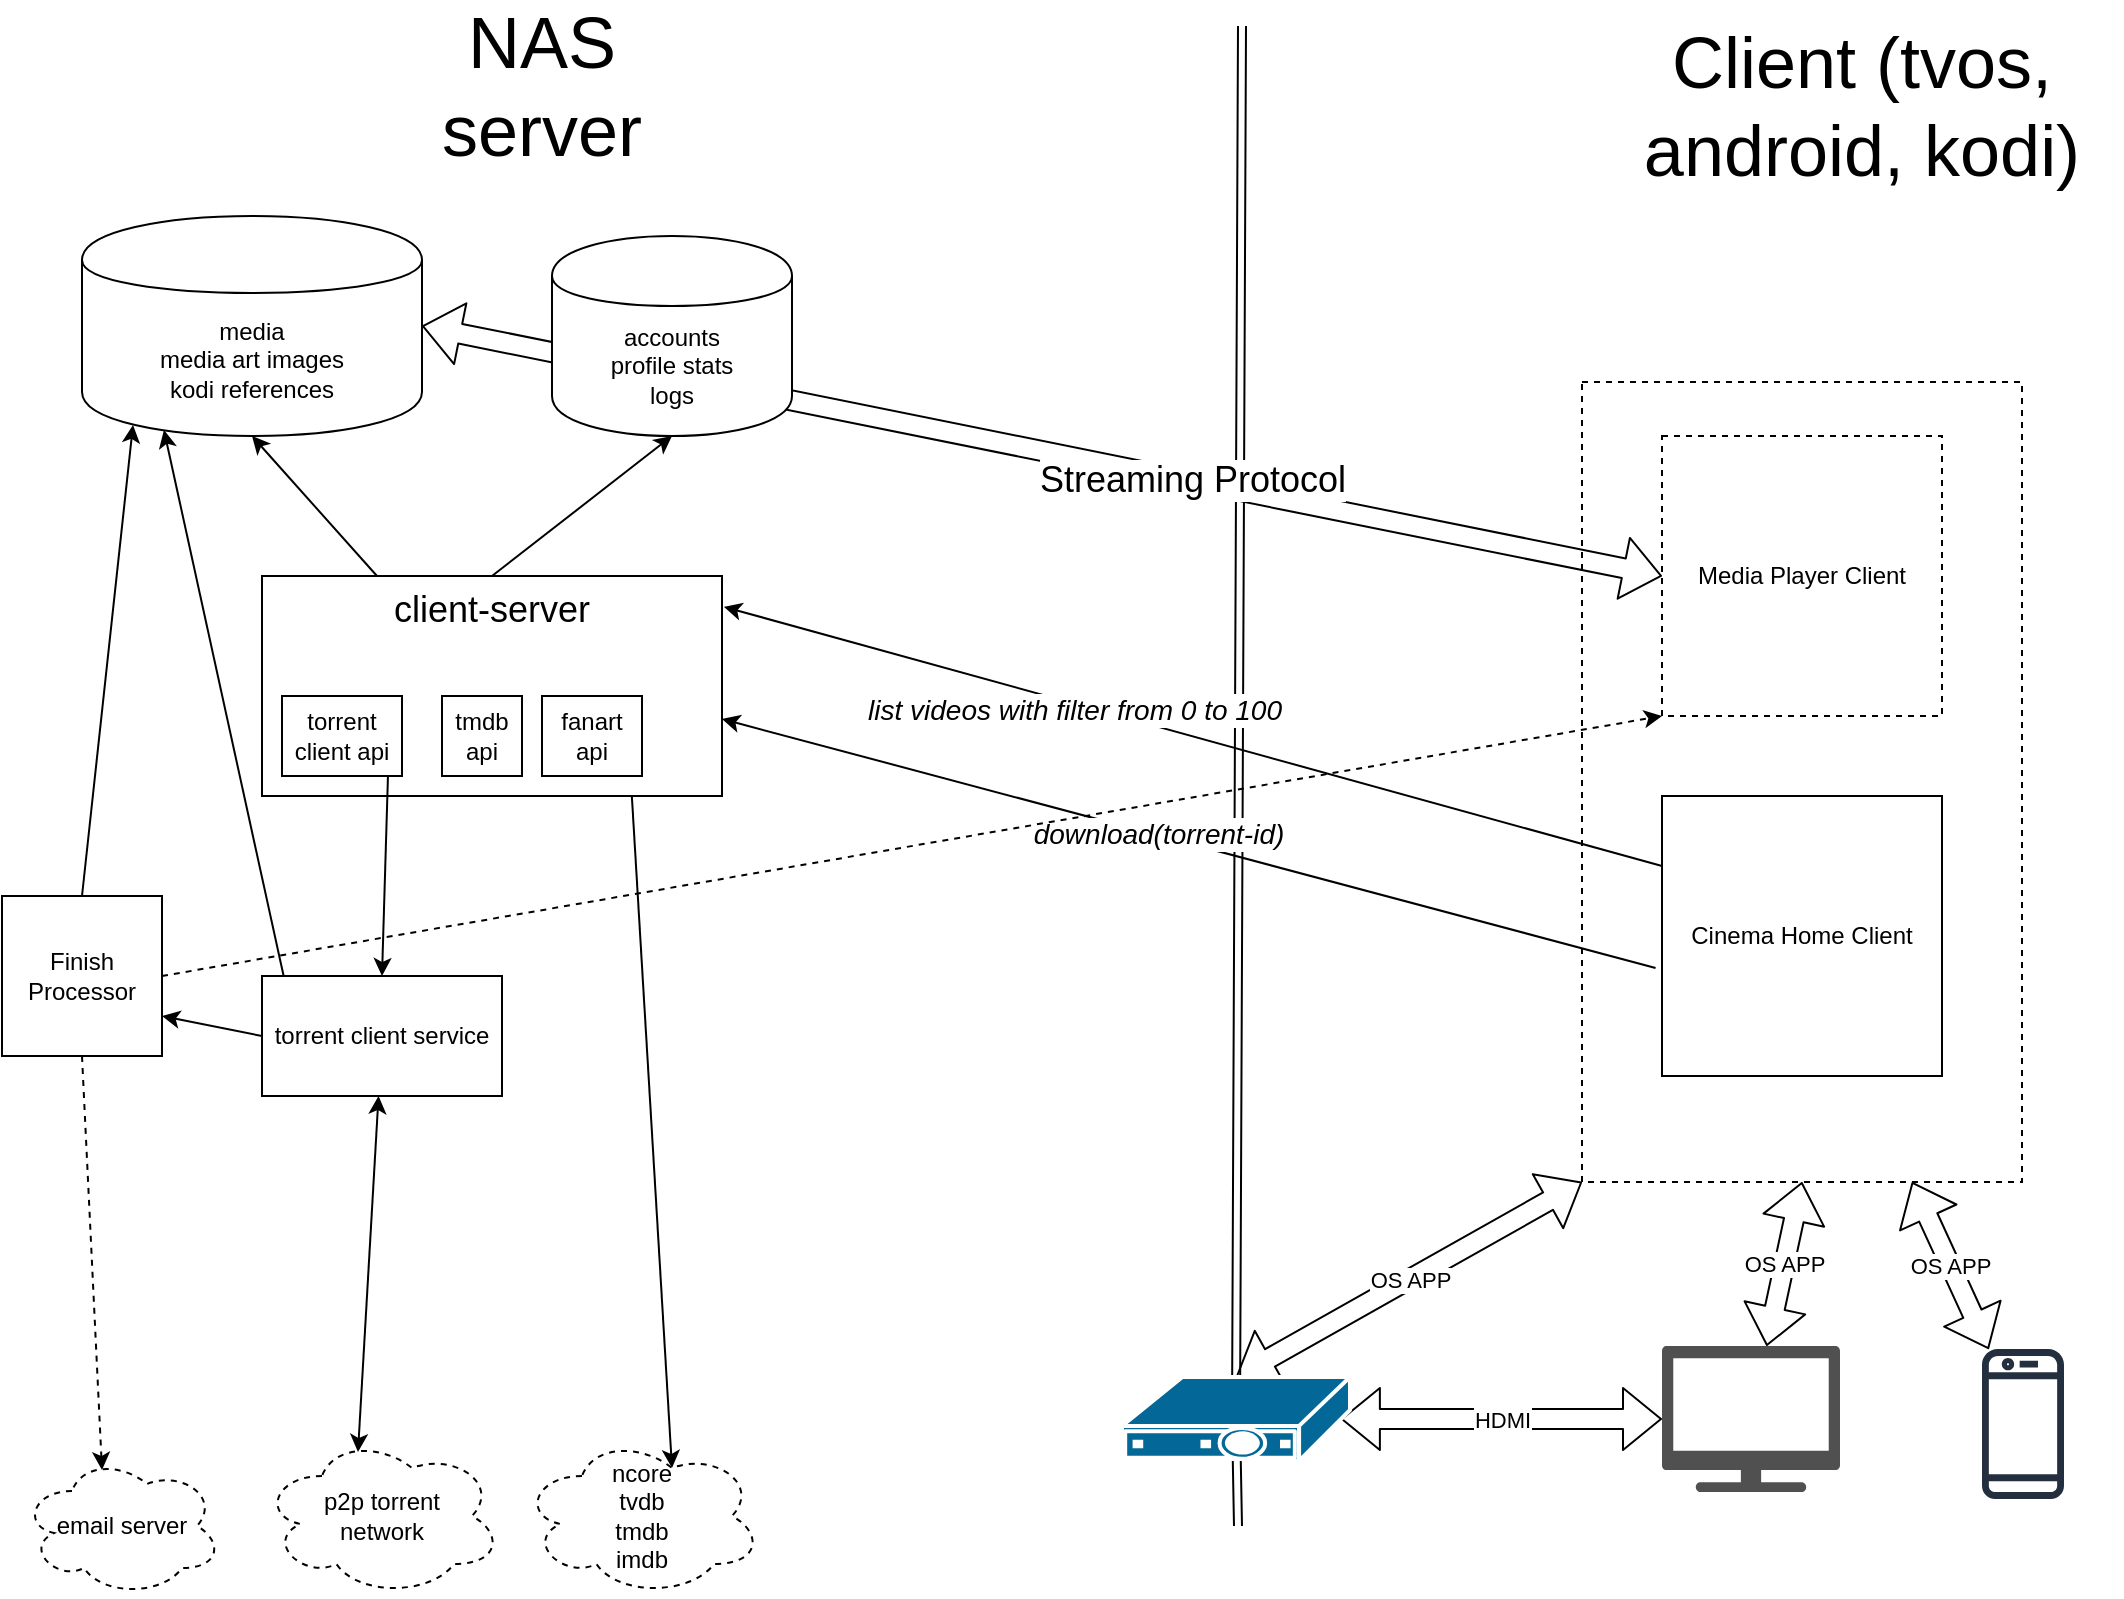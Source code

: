 <mxfile version="13.9.5" type="device" pages="3"><diagram id="fVHQTyX3sDQNiQ4uiKQq" name="HighLevel"><mxGraphModel dx="1422" dy="846" grid="1" gridSize="10" guides="1" tooltips="1" connect="1" arrows="1" fold="1" page="1" pageScale="1" pageWidth="1169" pageHeight="827" math="0" shadow="0"><root><mxCell id="0"/><mxCell id="1" parent="0"/><mxCell id="DCDiXRibqmME8FMBKI6M-32" value="" style="rounded=0;whiteSpace=wrap;html=1;dashed=1;fillColor=none;" parent="1" vertex="1"><mxGeometry x="800" y="193" width="220" height="400" as="geometry"/></mxCell><mxCell id="DCDiXRibqmME8FMBKI6M-27" value="" style="shape=link;html=1;" parent="1" source="DCDiXRibqmME8FMBKI6M-42" edge="1"><mxGeometry width="50" height="50" relative="1" as="geometry"><mxPoint x="630" y="765" as="sourcePoint"/><mxPoint x="630" y="15" as="targetPoint"/></mxGeometry></mxCell><mxCell id="DCDiXRibqmME8FMBKI6M-2" value="Cinema Home Client" style="whiteSpace=wrap;html=1;aspect=fixed;" parent="1" vertex="1"><mxGeometry x="840" y="400" width="140" height="140" as="geometry"/></mxCell><mxCell id="DCDiXRibqmME8FMBKI6M-4" value="media&lt;br&gt;media art images&lt;br&gt;kodi references" style="shape=cylinder;whiteSpace=wrap;html=1;boundedLbl=1;backgroundOutline=1;" parent="1" vertex="1"><mxGeometry x="50" y="110" width="170" height="110" as="geometry"/></mxCell><mxCell id="DCDiXRibqmME8FMBKI6M-6" value="" style="endArrow=classic;html=1;entryX=1.004;entryY=0.14;entryDx=0;entryDy=0;exitX=0;exitY=0.25;exitDx=0;exitDy=0;entryPerimeter=0;" parent="1" source="DCDiXRibqmME8FMBKI6M-2" target="C4-JYx9z8y59t9IQPp96-1" edge="1"><mxGeometry width="50" height="50" relative="1" as="geometry"><mxPoint x="630" y="490" as="sourcePoint"/><mxPoint x="396" y="315.5" as="targetPoint"/></mxGeometry></mxCell><mxCell id="DCDiXRibqmME8FMBKI6M-7" value="&lt;font style=&quot;font-size: 14px&quot;&gt;&lt;i&gt;list videos with filter from 0 to 100&lt;/i&gt;&lt;/font&gt;" style="edgeLabel;html=1;align=center;verticalAlign=middle;resizable=0;points=[];" parent="DCDiXRibqmME8FMBKI6M-6" vertex="1" connectable="0"><mxGeometry x="0.256" y="3" relative="1" as="geometry"><mxPoint x="1" as="offset"/></mxGeometry></mxCell><mxCell id="DCDiXRibqmME8FMBKI6M-10" value="" style="endArrow=classic;html=1;entryX=0.625;entryY=0.2;entryDx=0;entryDy=0;exitX=0.804;exitY=1;exitDx=0;exitDy=0;exitPerimeter=0;entryPerimeter=0;" parent="1" source="C4-JYx9z8y59t9IQPp96-1" target="DCDiXRibqmME8FMBKI6M-19" edge="1"><mxGeometry width="50" height="50" relative="1" as="geometry"><mxPoint x="325.818" y="410.252" as="sourcePoint"/><mxPoint x="340" y="720" as="targetPoint"/></mxGeometry></mxCell><mxCell id="DCDiXRibqmME8FMBKI6M-11" value="" style="endArrow=classic;html=1;entryX=1;entryY=0.65;entryDx=0;entryDy=0;exitX=-0.023;exitY=0.614;exitDx=0;exitDy=0;exitPerimeter=0;entryPerimeter=0;" parent="1" source="DCDiXRibqmME8FMBKI6M-2" target="C4-JYx9z8y59t9IQPp96-1" edge="1"><mxGeometry width="50" height="50" relative="1" as="geometry"><mxPoint x="740" y="460" as="sourcePoint"/><mxPoint x="396" y="378.5" as="targetPoint"/></mxGeometry></mxCell><mxCell id="DCDiXRibqmME8FMBKI6M-12" value="&lt;font style=&quot;font-size: 14px&quot;&gt;&lt;i&gt;download(torrent-id)&lt;/i&gt;&lt;/font&gt;" style="edgeLabel;html=1;align=center;verticalAlign=middle;resizable=0;points=[];" parent="DCDiXRibqmME8FMBKI6M-11" vertex="1" connectable="0"><mxGeometry x="0.071" y="-1" relative="1" as="geometry"><mxPoint as="offset"/></mxGeometry></mxCell><mxCell id="DCDiXRibqmME8FMBKI6M-19" value="ncore&lt;br&gt;tvdb&lt;br&gt;tmdb&lt;br&gt;imdb" style="ellipse;shape=cloud;whiteSpace=wrap;html=1;dashed=1;" parent="1" vertex="1"><mxGeometry x="270" y="720" width="120" height="80" as="geometry"/></mxCell><mxCell id="DCDiXRibqmME8FMBKI6M-22" value="" style="endArrow=classic;html=1;entryX=0.5;entryY=1;entryDx=0;entryDy=0;exitX=0.25;exitY=0;exitDx=0;exitDy=0;" parent="1" source="C4-JYx9z8y59t9IQPp96-1" target="DCDiXRibqmME8FMBKI6M-4" edge="1"><mxGeometry width="50" height="50" relative="1" as="geometry"><mxPoint x="170" y="260" as="sourcePoint"/><mxPoint x="240" y="250" as="targetPoint"/></mxGeometry></mxCell><mxCell id="DCDiXRibqmME8FMBKI6M-23" value="" style="endArrow=classic;html=1;entryX=0.5;entryY=1;entryDx=0;entryDy=0;exitX=0.5;exitY=0;exitDx=0;exitDy=0;" parent="1" source="C4-JYx9z8y59t9IQPp96-1" target="DCDiXRibqmME8FMBKI6M-5" edge="1"><mxGeometry width="50" height="50" relative="1" as="geometry"><mxPoint x="170" y="260" as="sourcePoint"/><mxPoint x="240" y="260" as="targetPoint"/></mxGeometry></mxCell><mxCell id="DCDiXRibqmME8FMBKI6M-24" value="" style="endArrow=classic;html=1;entryX=0.241;entryY=0.973;entryDx=0;entryDy=0;entryPerimeter=0;exitX=0.092;exitY=0.017;exitDx=0;exitDy=0;exitPerimeter=0;" parent="1" source="C4-JYx9z8y59t9IQPp96-3" target="DCDiXRibqmME8FMBKI6M-4" edge="1"><mxGeometry width="50" height="50" relative="1" as="geometry"><mxPoint x="160" y="490" as="sourcePoint"/><mxPoint x="100" y="460" as="targetPoint"/></mxGeometry></mxCell><mxCell id="DCDiXRibqmME8FMBKI6M-25" value="p2p torrent&lt;br&gt;network" style="ellipse;shape=cloud;whiteSpace=wrap;html=1;dashed=1;" parent="1" vertex="1"><mxGeometry x="140" y="720" width="120" height="80" as="geometry"/></mxCell><mxCell id="DCDiXRibqmME8FMBKI6M-26" value="" style="endArrow=classic;startArrow=classic;html=1;exitX=0.4;exitY=0.1;exitDx=0;exitDy=0;exitPerimeter=0;" parent="1" source="DCDiXRibqmME8FMBKI6M-25" target="C4-JYx9z8y59t9IQPp96-3" edge="1"><mxGeometry width="50" height="50" relative="1" as="geometry"><mxPoint x="110" y="720" as="sourcePoint"/><mxPoint x="215" y="600" as="targetPoint"/></mxGeometry></mxCell><mxCell id="DCDiXRibqmME8FMBKI6M-28" value="&lt;font style=&quot;font-size: 36px&quot;&gt;NAS server&lt;/font&gt;" style="text;html=1;strokeColor=none;fillColor=none;align=center;verticalAlign=middle;whiteSpace=wrap;rounded=0;dashed=1;" parent="1" vertex="1"><mxGeometry x="220" y="10" width="120" height="70" as="geometry"/></mxCell><mxCell id="DCDiXRibqmME8FMBKI6M-29" value="&lt;font style=&quot;font-size: 36px&quot;&gt;Client (tvos, android, kodi)&lt;/font&gt;" style="text;html=1;strokeColor=none;fillColor=none;align=center;verticalAlign=middle;whiteSpace=wrap;rounded=0;dashed=1;" parent="1" vertex="1"><mxGeometry x="810" y="20" width="260" height="70" as="geometry"/></mxCell><mxCell id="DCDiXRibqmME8FMBKI6M-30" value="Media Player Client" style="whiteSpace=wrap;html=1;aspect=fixed;dashed=1;" parent="1" vertex="1"><mxGeometry x="840" y="220" width="140" height="140" as="geometry"/></mxCell><mxCell id="DCDiXRibqmME8FMBKI6M-31" value="" style="endArrow=classic;html=1;exitX=0;exitY=0.5;exitDx=0;exitDy=0;entryX=1;entryY=0.5;entryDx=0;entryDy=0;startArrow=classic;startFill=1;shape=flexArrow;strokeWidth=1;" parent="1" source="DCDiXRibqmME8FMBKI6M-30" target="DCDiXRibqmME8FMBKI6M-4" edge="1"><mxGeometry width="50" height="50" relative="1" as="geometry"><mxPoint x="720" y="260" as="sourcePoint"/><mxPoint x="770" y="210" as="targetPoint"/></mxGeometry></mxCell><mxCell id="DCDiXRibqmME8FMBKI6M-34" value="&lt;font style=&quot;font-size: 18px&quot;&gt;Streaming Protocol&lt;/font&gt;" style="edgeLabel;html=1;align=center;verticalAlign=middle;resizable=0;points=[];" parent="DCDiXRibqmME8FMBKI6M-31" vertex="1" connectable="0"><mxGeometry x="-0.24" y="-1" relative="1" as="geometry"><mxPoint as="offset"/></mxGeometry></mxCell><mxCell id="DCDiXRibqmME8FMBKI6M-5" value="accounts&lt;br&gt;profile stats&lt;br&gt;logs" style="shape=cylinder;whiteSpace=wrap;html=1;boundedLbl=1;backgroundOutline=1;" parent="1" vertex="1"><mxGeometry x="285" y="120" width="120" height="100" as="geometry"/></mxCell><mxCell id="DCDiXRibqmME8FMBKI6M-35" value="" style="pointerEvents=1;shadow=0;dashed=0;html=1;strokeColor=none;fillColor=#505050;labelPosition=center;verticalLabelPosition=bottom;verticalAlign=top;outlineConnect=0;align=center;shape=mxgraph.office.devices.tv;" parent="1" vertex="1"><mxGeometry x="840" y="675" width="89" height="73" as="geometry"/></mxCell><mxCell id="DCDiXRibqmME8FMBKI6M-38" value="" style="outlineConnect=0;fontColor=#232F3E;gradientColor=none;fillColor=#232F3E;strokeColor=none;dashed=0;verticalLabelPosition=bottom;verticalAlign=top;align=center;html=1;fontSize=12;fontStyle=0;aspect=fixed;pointerEvents=1;shape=mxgraph.aws4.mobile_client;" parent="1" vertex="1"><mxGeometry x="1000" y="675" width="41" height="78" as="geometry"/></mxCell><mxCell id="DCDiXRibqmME8FMBKI6M-40" value="OS APP" style="endArrow=classic;startArrow=classic;html=1;strokeWidth=1;entryX=0.5;entryY=1;entryDx=0;entryDy=0;shape=flexArrow;" parent="1" source="DCDiXRibqmME8FMBKI6M-35" target="DCDiXRibqmME8FMBKI6M-32" edge="1"><mxGeometry width="50" height="50" relative="1" as="geometry"><mxPoint x="750" y="680" as="sourcePoint"/><mxPoint x="800" y="630" as="targetPoint"/></mxGeometry></mxCell><mxCell id="DCDiXRibqmME8FMBKI6M-41" value="OS APP" style="endArrow=classic;startArrow=classic;html=1;strokeWidth=1;entryX=0.75;entryY=1;entryDx=0;entryDy=0;shape=flexArrow;" parent="1" source="DCDiXRibqmME8FMBKI6M-38" target="DCDiXRibqmME8FMBKI6M-32" edge="1"><mxGeometry width="50" height="50" relative="1" as="geometry"><mxPoint x="823.085" y="690" as="sourcePoint"/><mxPoint x="865" y="603.0" as="targetPoint"/></mxGeometry></mxCell><mxCell id="DCDiXRibqmME8FMBKI6M-43" value="OS APP" style="endArrow=classic;startArrow=classic;html=1;strokeWidth=1;entryX=0;entryY=1;entryDx=0;entryDy=0;shape=flexArrow;exitX=0.5;exitY=0;exitDx=0;exitDy=0;exitPerimeter=0;" parent="1" source="DCDiXRibqmME8FMBKI6M-42" target="DCDiXRibqmME8FMBKI6M-32" edge="1"><mxGeometry width="50" height="50" relative="1" as="geometry"><mxPoint x="1012.612" y="685" as="sourcePoint"/><mxPoint x="975" y="603" as="targetPoint"/></mxGeometry></mxCell><mxCell id="DCDiXRibqmME8FMBKI6M-44" value="HDMI" style="endArrow=classic;startArrow=classic;html=1;strokeWidth=1;shape=flexArrow;exitX=0.96;exitY=0.5;exitDx=0;exitDy=0;exitPerimeter=0;" parent="1" source="DCDiXRibqmME8FMBKI6M-42" target="DCDiXRibqmME8FMBKI6M-35" edge="1"><mxGeometry width="50" height="50" relative="1" as="geometry"><mxPoint x="902.354" y="685" as="sourcePoint"/><mxPoint x="920" y="603" as="targetPoint"/></mxGeometry></mxCell><mxCell id="DCDiXRibqmME8FMBKI6M-42" value="" style="shape=mxgraph.cisco.misc.set_top_box;html=1;dashed=0;fillColor=#036897;strokeColor=#ffffff;strokeWidth=2;verticalLabelPosition=bottom;verticalAlign=top" parent="1" vertex="1"><mxGeometry x="570" y="690.5" width="114" height="42" as="geometry"/></mxCell><mxCell id="DCDiXRibqmME8FMBKI6M-45" value="" style="shape=link;html=1;" parent="1" target="DCDiXRibqmME8FMBKI6M-42" edge="1"><mxGeometry width="50" height="50" relative="1" as="geometry"><mxPoint x="628" y="765" as="sourcePoint"/><mxPoint x="630" y="15" as="targetPoint"/></mxGeometry></mxCell><mxCell id="DCDiXRibqmME8FMBKI6M-46" value="Finish Processor" style="whiteSpace=wrap;html=1;aspect=fixed;fillColor=none;" parent="1" vertex="1"><mxGeometry x="10" y="450" width="80" height="80" as="geometry"/></mxCell><mxCell id="DCDiXRibqmME8FMBKI6M-47" value="" style="endArrow=classic;html=1;strokeWidth=1;entryX=1;entryY=0.75;entryDx=0;entryDy=0;exitX=0;exitY=0.5;exitDx=0;exitDy=0;" parent="1" source="C4-JYx9z8y59t9IQPp96-3" target="DCDiXRibqmME8FMBKI6M-46" edge="1"><mxGeometry width="50" height="50" relative="1" as="geometry"><mxPoint x="160" y="545" as="sourcePoint"/><mxPoint x="100" y="590" as="targetPoint"/></mxGeometry></mxCell><mxCell id="DCDiXRibqmME8FMBKI6M-48" value="" style="endArrow=classic;html=1;strokeWidth=1;exitX=0.5;exitY=0;exitDx=0;exitDy=0;entryX=0.15;entryY=0.95;entryDx=0;entryDy=0;entryPerimeter=0;" parent="1" source="DCDiXRibqmME8FMBKI6M-46" target="DCDiXRibqmME8FMBKI6M-4" edge="1"><mxGeometry width="50" height="50" relative="1" as="geometry"><mxPoint x="40" y="410" as="sourcePoint"/><mxPoint x="90" y="360" as="targetPoint"/></mxGeometry></mxCell><mxCell id="DCDiXRibqmME8FMBKI6M-49" value="email server" style="ellipse;shape=cloud;whiteSpace=wrap;html=1;fillColor=none;dashed=1;" parent="1" vertex="1"><mxGeometry x="20" y="730" width="100" height="70" as="geometry"/></mxCell><mxCell id="DCDiXRibqmME8FMBKI6M-50" value="" style="endArrow=classic;html=1;strokeWidth=1;entryX=0.4;entryY=0.1;entryDx=0;entryDy=0;entryPerimeter=0;exitX=0.5;exitY=1;exitDx=0;exitDy=0;dashed=1;" parent="1" source="DCDiXRibqmME8FMBKI6M-46" target="DCDiXRibqmME8FMBKI6M-49" edge="1"><mxGeometry width="50" height="50" relative="1" as="geometry"><mxPoint x="40" y="640" as="sourcePoint"/><mxPoint x="90" y="590" as="targetPoint"/></mxGeometry></mxCell><mxCell id="GVcFDJxeZ3kEjSxptmt--1" value="" style="endArrow=classic;html=1;dashed=1;exitX=1;exitY=0.5;exitDx=0;exitDy=0;entryX=0;entryY=1;entryDx=0;entryDy=0;" parent="1" source="DCDiXRibqmME8FMBKI6M-46" target="DCDiXRibqmME8FMBKI6M-30" edge="1"><mxGeometry width="50" height="50" relative="1" as="geometry"><mxPoint x="690" y="460" as="sourcePoint"/><mxPoint x="740" y="350" as="targetPoint"/></mxGeometry></mxCell><mxCell id="C4-JYx9z8y59t9IQPp96-1" value="&lt;font style=&quot;font-size: 18px&quot;&gt;client-server&lt;/font&gt;" style="rounded=0;whiteSpace=wrap;html=1;verticalAlign=top;" vertex="1" parent="1"><mxGeometry x="140" y="290" width="230" height="110" as="geometry"/></mxCell><mxCell id="C4-JYx9z8y59t9IQPp96-2" value="torrent client api" style="rounded=0;whiteSpace=wrap;html=1;" vertex="1" parent="1"><mxGeometry x="150" y="350" width="60" height="40" as="geometry"/></mxCell><mxCell id="DCDiXRibqmME8FMBKI6M-18" value="" style="endArrow=classic;html=1;exitX=0.883;exitY=1;exitDx=0;exitDy=0;exitPerimeter=0;entryX=0.5;entryY=0;entryDx=0;entryDy=0;" parent="1" source="C4-JYx9z8y59t9IQPp96-2" target="C4-JYx9z8y59t9IQPp96-3" edge="1"><mxGeometry width="50" height="50" relative="1" as="geometry"><mxPoint x="163.44" y="432.08" as="sourcePoint"/><mxPoint x="215" y="490" as="targetPoint"/></mxGeometry></mxCell><mxCell id="C4-JYx9z8y59t9IQPp96-3" value="torrent client service" style="rounded=0;whiteSpace=wrap;html=1;" vertex="1" parent="1"><mxGeometry x="140" y="490" width="120" height="60" as="geometry"/></mxCell><mxCell id="C4-JYx9z8y59t9IQPp96-4" value="tmdb api" style="rounded=0;whiteSpace=wrap;html=1;" vertex="1" parent="1"><mxGeometry x="230" y="350" width="40" height="40" as="geometry"/></mxCell><mxCell id="C4-JYx9z8y59t9IQPp96-6" value="fanart api" style="rounded=0;whiteSpace=wrap;html=1;" vertex="1" parent="1"><mxGeometry x="280" y="350" width="50" height="40" as="geometry"/></mxCell></root></mxGraphModel></diagram><diagram id="b41SInGLwd1sjEA78GuH" name="API level"><mxGraphModel dx="1422" dy="846" grid="1" gridSize="10" guides="1" tooltips="1" connect="1" arrows="1" fold="1" page="1" pageScale="1" pageWidth="1169" pageHeight="827" math="0" shadow="0"><root><mxCell id="M9xlnhMdsf7X0VIuqyl9-0"/><mxCell id="M9xlnhMdsf7X0VIuqyl9-1" parent="M9xlnhMdsf7X0VIuqyl9-0"/><mxCell id="M9xlnhMdsf7X0VIuqyl9-3" value="Client" style="rounded=0;whiteSpace=wrap;html=1;" parent="M9xlnhMdsf7X0VIuqyl9-1" vertex="1"><mxGeometry x="960" y="40" width="120" height="760" as="geometry"/></mxCell><mxCell id="M9xlnhMdsf7X0VIuqyl9-4" value="Server" style="rounded=0;whiteSpace=wrap;html=1;" parent="M9xlnhMdsf7X0VIuqyl9-1" vertex="1"><mxGeometry x="80" y="40" width="120" height="760" as="geometry"/></mxCell><mxCell id="M9xlnhMdsf7X0VIuqyl9-5" value="" style="endArrow=classic;html=1;entryX=1;entryY=0;entryDx=0;entryDy=0;exitX=0;exitY=0;exitDx=0;exitDy=0;" parent="M9xlnhMdsf7X0VIuqyl9-1" source="M9xlnhMdsf7X0VIuqyl9-3" target="M9xlnhMdsf7X0VIuqyl9-4" edge="1"><mxGeometry width="50" height="50" relative="1" as="geometry"><mxPoint x="550" y="440" as="sourcePoint"/><mxPoint x="600" y="390" as="targetPoint"/></mxGeometry></mxCell><mxCell id="M9xlnhMdsf7X0VIuqyl9-6" value="register(name, avatarNo)" style="edgeLabel;html=1;align=center;verticalAlign=middle;resizable=0;points=[];" parent="M9xlnhMdsf7X0VIuqyl9-5" vertex="1" connectable="0"><mxGeometry x="-0.145" relative="1" as="geometry"><mxPoint as="offset"/></mxGeometry></mxCell><mxCell id="M9xlnhMdsf7X0VIuqyl9-7" value="" style="endArrow=classic;html=1;entryX=1.019;entryY=0.048;entryDx=0;entryDy=0;entryPerimeter=0;exitX=0.009;exitY=0.051;exitDx=0;exitDy=0;exitPerimeter=0;" parent="M9xlnhMdsf7X0VIuqyl9-1" source="M9xlnhMdsf7X0VIuqyl9-3" target="M9xlnhMdsf7X0VIuqyl9-4" edge="1"><mxGeometry width="50" height="50" relative="1" as="geometry"><mxPoint x="750" y="240" as="sourcePoint"/><mxPoint x="800" y="190" as="targetPoint"/></mxGeometry></mxCell><mxCell id="M9xlnhMdsf7X0VIuqyl9-8" value="search(account, filter)" style="edgeLabel;html=1;align=center;verticalAlign=middle;resizable=0;points=[];" parent="M9xlnhMdsf7X0VIuqyl9-7" vertex="1" connectable="0"><mxGeometry x="0.082" relative="1" as="geometry"><mxPoint as="offset"/></mxGeometry></mxCell><mxCell id="M9xlnhMdsf7X0VIuqyl9-9" value="" style="endArrow=classic;html=1;entryX=1.009;entryY=0.101;entryDx=0;entryDy=0;entryPerimeter=0;" parent="M9xlnhMdsf7X0VIuqyl9-1" target="M9xlnhMdsf7X0VIuqyl9-4" edge="1"><mxGeometry width="50" height="50" relative="1" as="geometry"><mxPoint x="958" y="117" as="sourcePoint"/><mxPoint x="570" y="210" as="targetPoint"/></mxGeometry></mxCell><mxCell id="M9xlnhMdsf7X0VIuqyl9-10" value="detail(account, imdb_id)" style="edgeLabel;html=1;align=center;verticalAlign=middle;resizable=0;points=[];" parent="M9xlnhMdsf7X0VIuqyl9-9" vertex="1" connectable="0"><mxGeometry x="0.257" y="1" relative="1" as="geometry"><mxPoint as="offset"/></mxGeometry></mxCell><mxCell id="M9xlnhMdsf7X0VIuqyl9-11" value="" style="endArrow=classic;html=1;entryX=1.019;entryY=0.157;entryDx=0;entryDy=0;entryPerimeter=0;exitX=-0.01;exitY=0.157;exitDx=0;exitDy=0;exitPerimeter=0;" parent="M9xlnhMdsf7X0VIuqyl9-1" source="M9xlnhMdsf7X0VIuqyl9-3" target="M9xlnhMdsf7X0VIuqyl9-4" edge="1"><mxGeometry width="50" height="50" relative="1" as="geometry"><mxPoint x="550" y="220" as="sourcePoint"/><mxPoint x="600" y="170" as="targetPoint"/></mxGeometry></mxCell><mxCell id="M9xlnhMdsf7X0VIuqyl9-12" value="download(url, imdb_id, tags)" style="edgeLabel;html=1;align=center;verticalAlign=middle;resizable=0;points=[];" parent="M9xlnhMdsf7X0VIuqyl9-11" vertex="1" connectable="0"><mxGeometry x="0.17" y="1" relative="1" as="geometry"><mxPoint as="offset"/></mxGeometry></mxCell><mxCell id="M9xlnhMdsf7X0VIuqyl9-13" value="" style="endArrow=classic;html=1;entryX=1;entryY=0.209;entryDx=0;entryDy=0;entryPerimeter=0;exitX=-0.02;exitY=0.211;exitDx=0;exitDy=0;exitPerimeter=0;" parent="M9xlnhMdsf7X0VIuqyl9-1" source="M9xlnhMdsf7X0VIuqyl9-3" target="M9xlnhMdsf7X0VIuqyl9-4" edge="1"><mxGeometry width="50" height="50" relative="1" as="geometry"><mxPoint x="450" y="310" as="sourcePoint"/><mxPoint x="500" y="260" as="targetPoint"/></mxGeometry></mxCell><mxCell id="M9xlnhMdsf7X0VIuqyl9-14" value="delete(imdb_id)" style="edgeLabel;html=1;align=center;verticalAlign=middle;resizable=0;points=[];" parent="M9xlnhMdsf7X0VIuqyl9-13" vertex="1" connectable="0"><mxGeometry x="0.193" y="1" relative="1" as="geometry"><mxPoint as="offset"/></mxGeometry></mxCell><mxCell id="1hNvHC_3VU0FP3o58h17-0" value="" style="endArrow=classic;html=1;entryX=0.989;entryY=0.262;entryDx=0;entryDy=0;entryPerimeter=0;" parent="M9xlnhMdsf7X0VIuqyl9-1" target="M9xlnhMdsf7X0VIuqyl9-4" edge="1"><mxGeometry width="50" height="50" relative="1" as="geometry"><mxPoint x="960" y="239" as="sourcePoint"/><mxPoint x="202" y="241" as="targetPoint"/></mxGeometry></mxCell><mxCell id="1hNvHC_3VU0FP3o58h17-1" value="get_downloads()" style="edgeLabel;html=1;align=center;verticalAlign=middle;resizable=0;points=[];" parent="1hNvHC_3VU0FP3o58h17-0" vertex="1" connectable="0"><mxGeometry x="0.126" y="-1" relative="1" as="geometry"><mxPoint as="offset"/></mxGeometry></mxCell></root></mxGraphModel></diagram><diagram id="-q2qeabhXUxED99fXGcB" name="Class Diagram"><mxGraphModel dx="1422" dy="846" grid="1" gridSize="10" guides="1" tooltips="1" connect="1" arrows="1" fold="1" page="1" pageScale="1" pageWidth="1169" pageHeight="827" math="0" shadow="0"><root><mxCell id="qdIyZ322rpPhIRanO5eO-0"/><mxCell id="qdIyZ322rpPhIRanO5eO-1" parent="qdIyZ322rpPhIRanO5eO-0"/><mxCell id="qdIyZ322rpPhIRanO5eO-2" value="VideoInfo" style="whiteSpace=wrap;html=1;aspect=fixed;" parent="qdIyZ322rpPhIRanO5eO-1" vertex="1"><mxGeometry x="790" y="130" width="80" height="80" as="geometry"/></mxCell><mxCell id="qdIyZ322rpPhIRanO5eO-3" value="MovieInfo" style="whiteSpace=wrap;html=1;aspect=fixed;" parent="qdIyZ322rpPhIRanO5eO-1" vertex="1"><mxGeometry x="730" y="260" width="80" height="80" as="geometry"/></mxCell><mxCell id="qdIyZ322rpPhIRanO5eO-4" value="SerieInfo" style="whiteSpace=wrap;html=1;aspect=fixed;" parent="qdIyZ322rpPhIRanO5eO-1" vertex="1"><mxGeometry x="860" y="260" width="80" height="80" as="geometry"/></mxCell><mxCell id="qdIyZ322rpPhIRanO5eO-5" value="TorrentInfo" style="whiteSpace=wrap;html=1;aspect=fixed;" parent="qdIyZ322rpPhIRanO5eO-1" vertex="1"><mxGeometry x="545" y="130" width="80" height="80" as="geometry"/></mxCell><mxCell id="qdIyZ322rpPhIRanO5eO-6" value="TorrentListItem" style="whiteSpace=wrap;html=1;aspect=fixed;" parent="qdIyZ322rpPhIRanO5eO-1" vertex="1"><mxGeometry x="315" y="125" width="90" height="90" as="geometry"/></mxCell><mxCell id="qdIyZ322rpPhIRanO5eO-7" value="ListItem" style="whiteSpace=wrap;html=1;aspect=fixed;dashed=1;" parent="qdIyZ322rpPhIRanO5eO-1" vertex="1"><mxGeometry x="320" width="80" height="80" as="geometry"/></mxCell><mxCell id="qdIyZ322rpPhIRanO5eO-8" value="Filter" style="whiteSpace=wrap;html=1;aspect=fixed;" parent="qdIyZ322rpPhIRanO5eO-1" vertex="1"><mxGeometry x="430" y="390" width="80" height="80" as="geometry"/></mxCell><mxCell id="qdIyZ322rpPhIRanO5eO-9" value="TorrentGroup" style="whiteSpace=wrap;html=1;aspect=fixed;" parent="qdIyZ322rpPhIRanO5eO-1" vertex="1"><mxGeometry x="430" y="270" width="80" height="80" as="geometry"/></mxCell><mxCell id="qdIyZ322rpPhIRanO5eO-11" value="" style="edgeStyle=elbowEdgeStyle;elbow=vertical;endArrow=block;html=1;entryX=0.5;entryY=1;entryDx=0;entryDy=0;endFill=0;" parent="qdIyZ322rpPhIRanO5eO-1" target="qdIyZ322rpPhIRanO5eO-2" edge="1"><mxGeometry width="50" height="50" relative="1" as="geometry"><mxPoint x="770" y="260" as="sourcePoint"/><mxPoint x="820" y="210" as="targetPoint"/></mxGeometry></mxCell><mxCell id="qdIyZ322rpPhIRanO5eO-12" value="" style="edgeStyle=elbowEdgeStyle;elbow=vertical;endArrow=block;html=1;entryX=0.5;entryY=1;entryDx=0;entryDy=0;endFill=0;exitX=0.5;exitY=0;exitDx=0;exitDy=0;" parent="qdIyZ322rpPhIRanO5eO-1" source="qdIyZ322rpPhIRanO5eO-4" target="qdIyZ322rpPhIRanO5eO-2" edge="1"><mxGeometry width="50" height="50" relative="1" as="geometry"><mxPoint x="780" y="270" as="sourcePoint"/><mxPoint x="840" y="220" as="targetPoint"/></mxGeometry></mxCell><mxCell id="qdIyZ322rpPhIRanO5eO-13" value="" style="endArrow=openThin;html=1;entryX=0;entryY=0.5;entryDx=0;entryDy=0;exitX=1;exitY=0.5;exitDx=0;exitDy=0;endFill=0;startArrow=none;startFill=0;" parent="qdIyZ322rpPhIRanO5eO-1" source="qdIyZ322rpPhIRanO5eO-5" target="qdIyZ322rpPhIRanO5eO-2" edge="1"><mxGeometry width="50" height="50" relative="1" as="geometry"><mxPoint x="570" y="320" as="sourcePoint"/><mxPoint x="620" y="270" as="targetPoint"/></mxGeometry></mxCell><mxCell id="qdIyZ322rpPhIRanO5eO-15" value="" style="endArrow=block;html=1;entryX=0.5;entryY=1;entryDx=0;entryDy=0;exitX=0.5;exitY=0;exitDx=0;exitDy=0;endFill=0;" parent="qdIyZ322rpPhIRanO5eO-1" source="qdIyZ322rpPhIRanO5eO-6" target="qdIyZ322rpPhIRanO5eO-7" edge="1"><mxGeometry width="50" height="50" relative="1" as="geometry"><mxPoint x="140" y="330" as="sourcePoint"/><mxPoint x="190" y="280" as="targetPoint"/></mxGeometry></mxCell><mxCell id="qdIyZ322rpPhIRanO5eO-16" value="" style="endArrow=openThin;html=1;entryX=0;entryY=0.5;entryDx=0;entryDy=0;exitX=1;exitY=0.5;exitDx=0;exitDy=0;endFill=0;startArrow=none;startFill=0;" parent="qdIyZ322rpPhIRanO5eO-1" source="qdIyZ322rpPhIRanO5eO-6" target="qdIyZ322rpPhIRanO5eO-5" edge="1"><mxGeometry width="50" height="50" relative="1" as="geometry"><mxPoint x="635" y="180" as="sourcePoint"/><mxPoint x="800" y="180" as="targetPoint"/></mxGeometry></mxCell><mxCell id="qdIyZ322rpPhIRanO5eO-17" value="" style="endArrow=diamondThin;html=1;entryX=1;entryY=0.5;entryDx=0;entryDy=0;exitX=0.5;exitY=1;exitDx=0;exitDy=0;endFill=1;" parent="qdIyZ322rpPhIRanO5eO-1" source="qdIyZ322rpPhIRanO5eO-5" target="qdIyZ322rpPhIRanO5eO-9" edge="1"><mxGeometry width="50" height="50" relative="1" as="geometry"><mxPoint x="250" y="290" as="sourcePoint"/><mxPoint x="300" y="240" as="targetPoint"/><Array as="points"><mxPoint x="585" y="310"/></Array></mxGeometry></mxCell><mxCell id="qdIyZ322rpPhIRanO5eO-18" value="" style="endArrow=openThin;html=1;exitX=0.5;exitY=1;exitDx=0;exitDy=0;endFill=0;startArrow=none;startFill=0;" parent="qdIyZ322rpPhIRanO5eO-1" source="qdIyZ322rpPhIRanO5eO-9" target="qdIyZ322rpPhIRanO5eO-8" edge="1"><mxGeometry width="50" height="50" relative="1" as="geometry"><mxPoint x="415" y="180" as="sourcePoint"/><mxPoint x="555" y="180" as="targetPoint"/></mxGeometry></mxCell><mxCell id="qdIyZ322rpPhIRanO5eO-19" value="1" style="text;html=1;strokeColor=none;fillColor=none;align=center;verticalAlign=middle;whiteSpace=wrap;rounded=0;" parent="qdIyZ322rpPhIRanO5eO-1" vertex="1"><mxGeometry x="510" y="290" width="40" height="20" as="geometry"/></mxCell><mxCell id="qdIyZ322rpPhIRanO5eO-20" value="0..*" style="text;html=1;strokeColor=none;fillColor=none;align=center;verticalAlign=middle;whiteSpace=wrap;rounded=0;" parent="qdIyZ322rpPhIRanO5eO-1" vertex="1"><mxGeometry x="550" y="215" width="40" height="20" as="geometry"/></mxCell></root></mxGraphModel></diagram></mxfile>